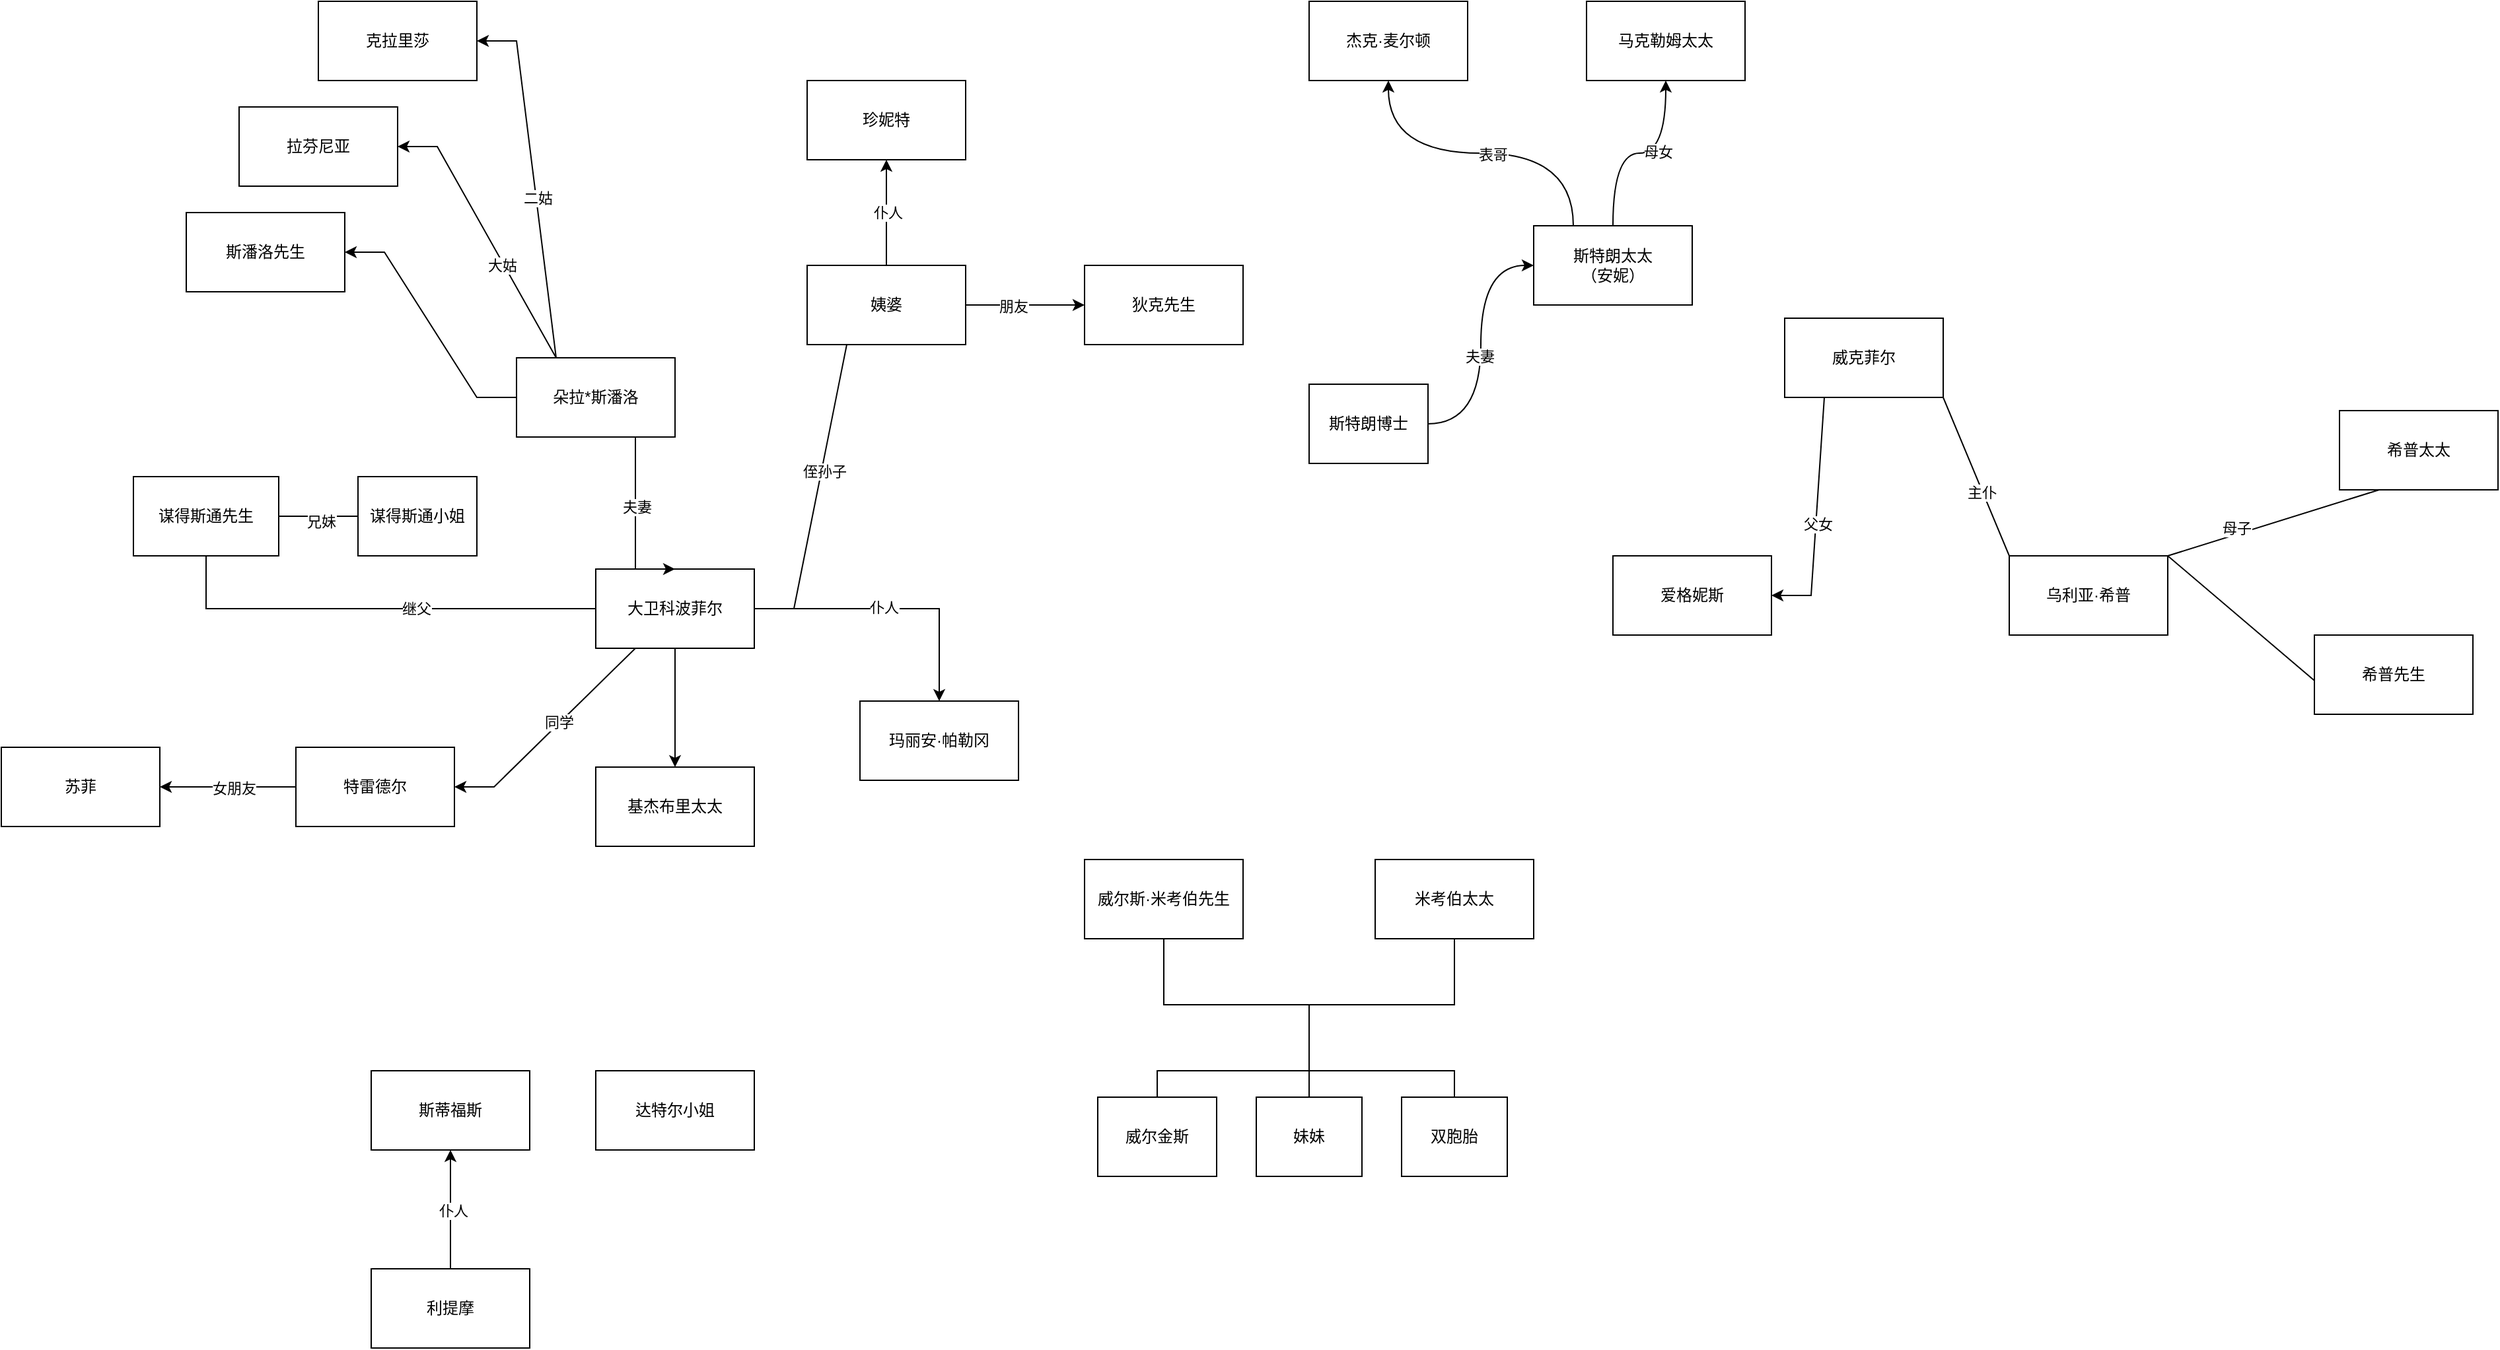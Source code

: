 <mxfile version="24.2.5" type="device">
  <diagram name="第 1 页" id="Z8xbePOuwH0qOTs9bOrb">
    <mxGraphModel dx="2261" dy="2005" grid="1" gridSize="10" guides="1" tooltips="1" connect="1" arrows="1" fold="1" page="1" pageScale="1" pageWidth="827" pageHeight="1169" math="0" shadow="0">
      <root>
        <mxCell id="0" />
        <mxCell id="1" parent="0" />
        <mxCell id="XSbayG7OpXsXjEOxRKaF-1" value="狄克先生" style="rounded=0;whiteSpace=wrap;html=1;" parent="1" vertex="1">
          <mxGeometry x="310" y="160" width="120" height="60" as="geometry" />
        </mxCell>
        <mxCell id="0dc0MasdZcRi3FZvgIY1-10" style="edgeStyle=orthogonalEdgeStyle;rounded=0;orthogonalLoop=1;jettySize=auto;html=1;exitX=1;exitY=0.5;exitDx=0;exitDy=0;entryX=0;entryY=0.5;entryDx=0;entryDy=0;curved=1;" parent="1" source="XSbayG7OpXsXjEOxRKaF-2" target="XSbayG7OpXsXjEOxRKaF-3" edge="1">
          <mxGeometry relative="1" as="geometry" />
        </mxCell>
        <mxCell id="0dc0MasdZcRi3FZvgIY1-11" value="夫妻" style="edgeLabel;html=1;align=center;verticalAlign=middle;resizable=0;points=[];" parent="0dc0MasdZcRi3FZvgIY1-10" vertex="1" connectable="0">
          <mxGeometry x="-0.089" y="1" relative="1" as="geometry">
            <mxPoint as="offset" />
          </mxGeometry>
        </mxCell>
        <mxCell id="XSbayG7OpXsXjEOxRKaF-2" value="斯特朗博士" style="rounded=0;whiteSpace=wrap;html=1;" parent="1" vertex="1">
          <mxGeometry x="480" y="250" width="90" height="60" as="geometry" />
        </mxCell>
        <mxCell id="0dc0MasdZcRi3FZvgIY1-8" style="edgeStyle=orthogonalEdgeStyle;rounded=0;orthogonalLoop=1;jettySize=auto;html=1;entryX=0.5;entryY=1;entryDx=0;entryDy=0;elbow=vertical;curved=1;" parent="1" source="XSbayG7OpXsXjEOxRKaF-3" target="yW3rAU5i0LRifQlfWk68-2" edge="1">
          <mxGeometry relative="1" as="geometry" />
        </mxCell>
        <mxCell id="0dc0MasdZcRi3FZvgIY1-9" value="母女" style="edgeLabel;html=1;align=center;verticalAlign=middle;resizable=0;points=[];" parent="0dc0MasdZcRi3FZvgIY1-8" vertex="1" connectable="0">
          <mxGeometry x="0.187" y="1" relative="1" as="geometry">
            <mxPoint as="offset" />
          </mxGeometry>
        </mxCell>
        <mxCell id="0dc0MasdZcRi3FZvgIY1-12" style="edgeStyle=orthogonalEdgeStyle;rounded=0;orthogonalLoop=1;jettySize=auto;html=1;exitX=0.25;exitY=0;exitDx=0;exitDy=0;entryX=0.5;entryY=1;entryDx=0;entryDy=0;curved=1;" parent="1" source="XSbayG7OpXsXjEOxRKaF-3" target="yW3rAU5i0LRifQlfWk68-1" edge="1">
          <mxGeometry relative="1" as="geometry" />
        </mxCell>
        <mxCell id="0dc0MasdZcRi3FZvgIY1-13" value="表哥" style="edgeLabel;html=1;align=center;verticalAlign=middle;resizable=0;points=[];" parent="0dc0MasdZcRi3FZvgIY1-12" vertex="1" connectable="0">
          <mxGeometry x="-0.072" y="1" relative="1" as="geometry">
            <mxPoint as="offset" />
          </mxGeometry>
        </mxCell>
        <mxCell id="XSbayG7OpXsXjEOxRKaF-3" value="斯特朗太太&lt;div&gt;（安妮）&lt;/div&gt;" style="rounded=0;whiteSpace=wrap;html=1;" parent="1" vertex="1">
          <mxGeometry x="650" y="130" width="120" height="60" as="geometry" />
        </mxCell>
        <mxCell id="yW3rAU5i0LRifQlfWk68-4" style="edgeStyle=entityRelationEdgeStyle;rounded=0;orthogonalLoop=1;jettySize=auto;html=1;exitX=0.5;exitY=1;exitDx=0;exitDy=0;" parent="1" source="XSbayG7OpXsXjEOxRKaF-4" target="yW3rAU5i0LRifQlfWk68-3" edge="1">
          <mxGeometry relative="1" as="geometry" />
        </mxCell>
        <mxCell id="yW3rAU5i0LRifQlfWk68-5" value="同学" style="edgeLabel;html=1;align=center;verticalAlign=middle;resizable=0;points=[];" parent="yW3rAU5i0LRifQlfWk68-4" vertex="1" connectable="0">
          <mxGeometry x="0.049" y="-1" relative="1" as="geometry">
            <mxPoint as="offset" />
          </mxGeometry>
        </mxCell>
        <mxCell id="0dc0MasdZcRi3FZvgIY1-4" value="" style="edgeStyle=orthogonalEdgeStyle;rounded=0;orthogonalLoop=1;jettySize=auto;html=1;" parent="1" source="XSbayG7OpXsXjEOxRKaF-4" target="0dc0MasdZcRi3FZvgIY1-3" edge="1">
          <mxGeometry relative="1" as="geometry" />
        </mxCell>
        <mxCell id="0dc0MasdZcRi3FZvgIY1-5" value="仆人" style="edgeLabel;html=1;align=center;verticalAlign=middle;resizable=0;points=[];" parent="0dc0MasdZcRi3FZvgIY1-4" vertex="1" connectable="0">
          <mxGeometry x="-0.067" y="1" relative="1" as="geometry">
            <mxPoint as="offset" />
          </mxGeometry>
        </mxCell>
        <mxCell id="0dc0MasdZcRi3FZvgIY1-7" value="" style="edgeStyle=orthogonalEdgeStyle;rounded=0;orthogonalLoop=1;jettySize=auto;html=1;" parent="1" source="XSbayG7OpXsXjEOxRKaF-4" target="0dc0MasdZcRi3FZvgIY1-6" edge="1">
          <mxGeometry relative="1" as="geometry" />
        </mxCell>
        <mxCell id="XSbayG7OpXsXjEOxRKaF-4" value="大卫科波菲尔" style="rounded=0;whiteSpace=wrap;html=1;" parent="1" vertex="1">
          <mxGeometry x="-60" y="390" width="120" height="60" as="geometry" />
        </mxCell>
        <mxCell id="XSbayG7OpXsXjEOxRKaF-5" value="爱格妮斯" style="whiteSpace=wrap;html=1;rounded=0;" parent="1" vertex="1">
          <mxGeometry x="710" y="380" width="120" height="60" as="geometry" />
        </mxCell>
        <mxCell id="XSbayG7OpXsXjEOxRKaF-9" value="乌利亚·希普" style="rounded=0;whiteSpace=wrap;html=1;" parent="1" vertex="1">
          <mxGeometry x="1010" y="380" width="120" height="60" as="geometry" />
        </mxCell>
        <mxCell id="XSbayG7OpXsXjEOxRKaF-13" style="edgeStyle=orthogonalEdgeStyle;rounded=0;orthogonalLoop=1;jettySize=auto;html=1;exitX=1;exitY=0.5;exitDx=0;exitDy=0;entryX=0;entryY=0.5;entryDx=0;entryDy=0;endArrow=classic;endFill=1;" parent="1" source="XSbayG7OpXsXjEOxRKaF-12" target="XSbayG7OpXsXjEOxRKaF-1" edge="1">
          <mxGeometry relative="1" as="geometry" />
        </mxCell>
        <mxCell id="XSbayG7OpXsXjEOxRKaF-14" value="朋友" style="edgeLabel;html=1;align=center;verticalAlign=middle;resizable=0;points=[];" parent="XSbayG7OpXsXjEOxRKaF-13" vertex="1" connectable="0">
          <mxGeometry x="-0.208" y="-1" relative="1" as="geometry">
            <mxPoint as="offset" />
          </mxGeometry>
        </mxCell>
        <mxCell id="XSbayG7OpXsXjEOxRKaF-15" style="edgeStyle=entityRelationEdgeStyle;rounded=0;orthogonalLoop=1;jettySize=auto;html=1;exitX=0.5;exitY=1;exitDx=0;exitDy=0;endArrow=none;endFill=0;" parent="1" source="XSbayG7OpXsXjEOxRKaF-12" target="XSbayG7OpXsXjEOxRKaF-4" edge="1">
          <mxGeometry relative="1" as="geometry" />
        </mxCell>
        <mxCell id="XSbayG7OpXsXjEOxRKaF-16" value="侄孙子" style="edgeLabel;html=1;align=center;verticalAlign=middle;resizable=0;points=[];" parent="XSbayG7OpXsXjEOxRKaF-15" vertex="1" connectable="0">
          <mxGeometry x="-0.036" y="2" relative="1" as="geometry">
            <mxPoint as="offset" />
          </mxGeometry>
        </mxCell>
        <mxCell id="ibuebEuQMlBJAYJDP8JV-14" value="" style="edgeStyle=orthogonalEdgeStyle;rounded=0;orthogonalLoop=1;jettySize=auto;html=1;" parent="1" source="XSbayG7OpXsXjEOxRKaF-12" target="ibuebEuQMlBJAYJDP8JV-13" edge="1">
          <mxGeometry relative="1" as="geometry" />
        </mxCell>
        <mxCell id="ibuebEuQMlBJAYJDP8JV-15" value="仆人" style="edgeLabel;html=1;align=center;verticalAlign=middle;resizable=0;points=[];" parent="ibuebEuQMlBJAYJDP8JV-14" vertex="1" connectable="0">
          <mxGeometry y="-1" relative="1" as="geometry">
            <mxPoint as="offset" />
          </mxGeometry>
        </mxCell>
        <mxCell id="XSbayG7OpXsXjEOxRKaF-12" value="姨婆" style="rounded=0;whiteSpace=wrap;html=1;" parent="1" vertex="1">
          <mxGeometry x="100" y="160" width="120" height="60" as="geometry" />
        </mxCell>
        <mxCell id="XSbayG7OpXsXjEOxRKaF-29" style="edgeStyle=entityRelationEdgeStyle;rounded=0;orthogonalLoop=1;jettySize=auto;html=1;exitX=0.75;exitY=1;exitDx=0;exitDy=0;entryX=0.25;entryY=0;entryDx=0;entryDy=0;endArrow=none;endFill=0;" parent="1" source="XSbayG7OpXsXjEOxRKaF-17" target="XSbayG7OpXsXjEOxRKaF-9" edge="1">
          <mxGeometry relative="1" as="geometry" />
        </mxCell>
        <mxCell id="XSbayG7OpXsXjEOxRKaF-30" value="主仆" style="edgeLabel;html=1;align=center;verticalAlign=middle;resizable=0;points=[];" parent="XSbayG7OpXsXjEOxRKaF-29" vertex="1" connectable="0">
          <mxGeometry x="0.131" y="-1" relative="1" as="geometry">
            <mxPoint as="offset" />
          </mxGeometry>
        </mxCell>
        <mxCell id="XSbayG7OpXsXjEOxRKaF-31" style="edgeStyle=entityRelationEdgeStyle;rounded=0;orthogonalLoop=1;jettySize=auto;html=1;exitX=0.5;exitY=1;exitDx=0;exitDy=0;" parent="1" source="XSbayG7OpXsXjEOxRKaF-17" target="XSbayG7OpXsXjEOxRKaF-5" edge="1">
          <mxGeometry relative="1" as="geometry" />
        </mxCell>
        <mxCell id="XSbayG7OpXsXjEOxRKaF-32" value="父女" style="edgeLabel;html=1;align=center;verticalAlign=middle;resizable=0;points=[];" parent="XSbayG7OpXsXjEOxRKaF-31" vertex="1" connectable="0">
          <mxGeometry x="0.2" y="1" relative="1" as="geometry">
            <mxPoint as="offset" />
          </mxGeometry>
        </mxCell>
        <mxCell id="XSbayG7OpXsXjEOxRKaF-17" value="威克菲尔" style="rounded=0;whiteSpace=wrap;html=1;" parent="1" vertex="1">
          <mxGeometry x="840" y="200" width="120" height="60" as="geometry" />
        </mxCell>
        <mxCell id="XSbayG7OpXsXjEOxRKaF-19" style="edgeStyle=entityRelationEdgeStyle;rounded=0;orthogonalLoop=1;jettySize=auto;html=1;exitX=0.5;exitY=1;exitDx=0;exitDy=0;entryX=0.75;entryY=0;entryDx=0;entryDy=0;endArrow=none;endFill=0;" parent="1" source="XSbayG7OpXsXjEOxRKaF-18" target="XSbayG7OpXsXjEOxRKaF-9" edge="1">
          <mxGeometry relative="1" as="geometry" />
        </mxCell>
        <mxCell id="XSbayG7OpXsXjEOxRKaF-20" value="母子" style="edgeLabel;html=1;align=center;verticalAlign=middle;resizable=0;points=[];" parent="XSbayG7OpXsXjEOxRKaF-19" vertex="1" connectable="0">
          <mxGeometry x="0.105" relative="1" as="geometry">
            <mxPoint x="-17" as="offset" />
          </mxGeometry>
        </mxCell>
        <mxCell id="XSbayG7OpXsXjEOxRKaF-18" value="希普太太" style="rounded=0;whiteSpace=wrap;html=1;" parent="1" vertex="1">
          <mxGeometry x="1260" y="270" width="120" height="60" as="geometry" />
        </mxCell>
        <mxCell id="XSbayG7OpXsXjEOxRKaF-22" style="edgeStyle=entityRelationEdgeStyle;rounded=0;orthogonalLoop=1;jettySize=auto;html=1;exitX=0.5;exitY=1;exitDx=0;exitDy=0;entryX=0.75;entryY=0;entryDx=0;entryDy=0;endArrow=none;endFill=0;" parent="1" source="XSbayG7OpXsXjEOxRKaF-21" target="XSbayG7OpXsXjEOxRKaF-9" edge="1">
          <mxGeometry relative="1" as="geometry" />
        </mxCell>
        <mxCell id="XSbayG7OpXsXjEOxRKaF-21" value="希普先生" style="rounded=0;whiteSpace=wrap;html=1;" parent="1" vertex="1">
          <mxGeometry x="1241" y="440" width="120" height="60" as="geometry" />
        </mxCell>
        <mxCell id="XSbayG7OpXsXjEOxRKaF-25" style="edgeStyle=orthogonalEdgeStyle;rounded=0;orthogonalLoop=1;jettySize=auto;html=1;exitX=1;exitY=0.5;exitDx=0;exitDy=0;entryX=0;entryY=0.5;entryDx=0;entryDy=0;endArrow=none;endFill=0;" parent="1" source="XSbayG7OpXsXjEOxRKaF-23" target="XSbayG7OpXsXjEOxRKaF-24" edge="1">
          <mxGeometry relative="1" as="geometry" />
        </mxCell>
        <mxCell id="XSbayG7OpXsXjEOxRKaF-26" value="兄妹" style="edgeLabel;html=1;align=center;verticalAlign=middle;resizable=0;points=[];" parent="XSbayG7OpXsXjEOxRKaF-25" vertex="1" connectable="0">
          <mxGeometry x="0.061" y="-4" relative="1" as="geometry">
            <mxPoint as="offset" />
          </mxGeometry>
        </mxCell>
        <mxCell id="XSbayG7OpXsXjEOxRKaF-27" style="edgeStyle=orthogonalEdgeStyle;rounded=0;orthogonalLoop=1;jettySize=auto;html=1;exitX=0.5;exitY=1;exitDx=0;exitDy=0;entryX=0;entryY=0.5;entryDx=0;entryDy=0;endArrow=none;endFill=0;" parent="1" source="XSbayG7OpXsXjEOxRKaF-23" target="XSbayG7OpXsXjEOxRKaF-4" edge="1">
          <mxGeometry relative="1" as="geometry" />
        </mxCell>
        <mxCell id="XSbayG7OpXsXjEOxRKaF-28" value="继父" style="edgeLabel;html=1;align=center;verticalAlign=middle;resizable=0;points=[];" parent="XSbayG7OpXsXjEOxRKaF-27" vertex="1" connectable="0">
          <mxGeometry x="0.185" relative="1" as="geometry">
            <mxPoint as="offset" />
          </mxGeometry>
        </mxCell>
        <mxCell id="XSbayG7OpXsXjEOxRKaF-23" value="谋得斯通先生" style="rounded=0;whiteSpace=wrap;html=1;" parent="1" vertex="1">
          <mxGeometry x="-410" y="320" width="110" height="60" as="geometry" />
        </mxCell>
        <mxCell id="XSbayG7OpXsXjEOxRKaF-24" value="谋得斯通小姐" style="rounded=0;whiteSpace=wrap;html=1;" parent="1" vertex="1">
          <mxGeometry x="-240" y="320" width="90" height="60" as="geometry" />
        </mxCell>
        <mxCell id="XSbayG7OpXsXjEOxRKaF-45" value="" style="group" parent="1" vertex="1" connectable="0">
          <mxGeometry x="310" y="610" width="340" height="240" as="geometry" />
        </mxCell>
        <mxCell id="XSbayG7OpXsXjEOxRKaF-42" style="edgeStyle=orthogonalEdgeStyle;rounded=0;orthogonalLoop=1;jettySize=auto;html=1;exitX=0.5;exitY=1;exitDx=0;exitDy=0;entryX=0.5;entryY=1;entryDx=0;entryDy=0;endArrow=none;endFill=0;" parent="XSbayG7OpXsXjEOxRKaF-45" source="XSbayG7OpXsXjEOxRKaF-33" target="XSbayG7OpXsXjEOxRKaF-34" edge="1">
          <mxGeometry relative="1" as="geometry">
            <Array as="points">
              <mxPoint x="60" y="110" />
              <mxPoint x="280" y="110" />
            </Array>
          </mxGeometry>
        </mxCell>
        <mxCell id="XSbayG7OpXsXjEOxRKaF-33" value="威尔斯·米考伯先生" style="rounded=0;whiteSpace=wrap;html=1;" parent="XSbayG7OpXsXjEOxRKaF-45" vertex="1">
          <mxGeometry width="120" height="60" as="geometry" />
        </mxCell>
        <mxCell id="XSbayG7OpXsXjEOxRKaF-34" value="米考伯太太" style="rounded=0;whiteSpace=wrap;html=1;" parent="XSbayG7OpXsXjEOxRKaF-45" vertex="1">
          <mxGeometry x="220" width="120" height="60" as="geometry" />
        </mxCell>
        <mxCell id="XSbayG7OpXsXjEOxRKaF-43" style="edgeStyle=orthogonalEdgeStyle;rounded=0;orthogonalLoop=1;jettySize=auto;html=1;exitX=0.5;exitY=0;exitDx=0;exitDy=0;entryX=0.5;entryY=0;entryDx=0;entryDy=0;endArrow=none;endFill=0;" parent="XSbayG7OpXsXjEOxRKaF-45" source="XSbayG7OpXsXjEOxRKaF-35" target="XSbayG7OpXsXjEOxRKaF-40" edge="1">
          <mxGeometry relative="1" as="geometry" />
        </mxCell>
        <mxCell id="XSbayG7OpXsXjEOxRKaF-35" value="威尔金斯" style="rounded=0;whiteSpace=wrap;html=1;" parent="XSbayG7OpXsXjEOxRKaF-45" vertex="1">
          <mxGeometry x="10" y="180" width="90" height="60" as="geometry" />
        </mxCell>
        <mxCell id="XSbayG7OpXsXjEOxRKaF-44" style="edgeStyle=orthogonalEdgeStyle;rounded=0;orthogonalLoop=1;jettySize=auto;html=1;exitX=0.5;exitY=0;exitDx=0;exitDy=0;endArrow=none;endFill=0;" parent="XSbayG7OpXsXjEOxRKaF-45" source="XSbayG7OpXsXjEOxRKaF-39" edge="1">
          <mxGeometry relative="1" as="geometry">
            <mxPoint x="170" y="110" as="targetPoint" />
          </mxGeometry>
        </mxCell>
        <mxCell id="XSbayG7OpXsXjEOxRKaF-39" value="妹妹" style="rounded=0;whiteSpace=wrap;html=1;" parent="XSbayG7OpXsXjEOxRKaF-45" vertex="1">
          <mxGeometry x="130" y="180" width="80" height="60" as="geometry" />
        </mxCell>
        <mxCell id="XSbayG7OpXsXjEOxRKaF-40" value="双胞胎" style="rounded=0;whiteSpace=wrap;html=1;" parent="XSbayG7OpXsXjEOxRKaF-45" vertex="1">
          <mxGeometry x="240" y="180" width="80" height="60" as="geometry" />
        </mxCell>
        <mxCell id="yW3rAU5i0LRifQlfWk68-1" value="杰克·麦尔顿" style="rounded=0;whiteSpace=wrap;html=1;" parent="1" vertex="1">
          <mxGeometry x="480" y="-40" width="120" height="60" as="geometry" />
        </mxCell>
        <mxCell id="yW3rAU5i0LRifQlfWk68-2" value="马克勒姆太太" style="rounded=0;whiteSpace=wrap;html=1;" parent="1" vertex="1">
          <mxGeometry x="690" y="-40" width="120" height="60" as="geometry" />
        </mxCell>
        <mxCell id="ibuebEuQMlBJAYJDP8JV-11" value="" style="edgeStyle=orthogonalEdgeStyle;rounded=0;orthogonalLoop=1;jettySize=auto;html=1;" parent="1" source="yW3rAU5i0LRifQlfWk68-3" target="ibuebEuQMlBJAYJDP8JV-10" edge="1">
          <mxGeometry relative="1" as="geometry" />
        </mxCell>
        <mxCell id="ibuebEuQMlBJAYJDP8JV-12" value="女朋友" style="edgeLabel;html=1;align=center;verticalAlign=middle;resizable=0;points=[];" parent="ibuebEuQMlBJAYJDP8JV-11" vertex="1" connectable="0">
          <mxGeometry x="-0.075" y="1" relative="1" as="geometry">
            <mxPoint as="offset" />
          </mxGeometry>
        </mxCell>
        <mxCell id="yW3rAU5i0LRifQlfWk68-3" value="特雷德尔" style="rounded=0;whiteSpace=wrap;html=1;" parent="1" vertex="1">
          <mxGeometry x="-287" y="525" width="120" height="60" as="geometry" />
        </mxCell>
        <mxCell id="ibuebEuQMlBJAYJDP8JV-4" style="edgeStyle=entityRelationEdgeStyle;rounded=0;orthogonalLoop=1;jettySize=auto;html=1;exitX=0.5;exitY=0;exitDx=0;exitDy=0;entryX=1;entryY=0.5;entryDx=0;entryDy=0;" parent="1" source="ibuebEuQMlBJAYJDP8JV-1" target="ibuebEuQMlBJAYJDP8JV-2" edge="1">
          <mxGeometry relative="1" as="geometry" />
        </mxCell>
        <mxCell id="ibuebEuQMlBJAYJDP8JV-5" value="大姑" style="edgeLabel;html=1;align=center;verticalAlign=middle;resizable=0;points=[];" parent="ibuebEuQMlBJAYJDP8JV-4" vertex="1" connectable="0">
          <mxGeometry x="-0.086" y="1" relative="1" as="geometry">
            <mxPoint as="offset" />
          </mxGeometry>
        </mxCell>
        <mxCell id="ibuebEuQMlBJAYJDP8JV-6" style="edgeStyle=entityRelationEdgeStyle;rounded=0;orthogonalLoop=1;jettySize=auto;html=1;exitX=0.5;exitY=0;exitDx=0;exitDy=0;entryX=1;entryY=0.5;entryDx=0;entryDy=0;" parent="1" source="ibuebEuQMlBJAYJDP8JV-1" target="ibuebEuQMlBJAYJDP8JV-3" edge="1">
          <mxGeometry relative="1" as="geometry" />
        </mxCell>
        <mxCell id="ibuebEuQMlBJAYJDP8JV-7" value="二姑" style="edgeLabel;html=1;align=center;verticalAlign=middle;resizable=0;points=[];" parent="ibuebEuQMlBJAYJDP8JV-6" vertex="1" connectable="0">
          <mxGeometry x="0.011" y="-1" relative="1" as="geometry">
            <mxPoint as="offset" />
          </mxGeometry>
        </mxCell>
        <mxCell id="ibuebEuQMlBJAYJDP8JV-9" value="" style="edgeStyle=entityRelationEdgeStyle;rounded=0;orthogonalLoop=1;jettySize=auto;html=1;" parent="1" source="ibuebEuQMlBJAYJDP8JV-1" target="ibuebEuQMlBJAYJDP8JV-8" edge="1">
          <mxGeometry relative="1" as="geometry" />
        </mxCell>
        <mxCell id="0dc0MasdZcRi3FZvgIY1-1" style="edgeStyle=entityRelationEdgeStyle;rounded=0;orthogonalLoop=1;jettySize=auto;html=1;exitX=0.5;exitY=1;exitDx=0;exitDy=0;entryX=0.5;entryY=0;entryDx=0;entryDy=0;" parent="1" source="ibuebEuQMlBJAYJDP8JV-1" target="XSbayG7OpXsXjEOxRKaF-4" edge="1">
          <mxGeometry relative="1" as="geometry" />
        </mxCell>
        <mxCell id="0dc0MasdZcRi3FZvgIY1-2" value="夫妻" style="edgeLabel;html=1;align=center;verticalAlign=middle;resizable=0;points=[];" parent="0dc0MasdZcRi3FZvgIY1-1" vertex="1" connectable="0">
          <mxGeometry x="0.04" y="1" relative="1" as="geometry">
            <mxPoint as="offset" />
          </mxGeometry>
        </mxCell>
        <mxCell id="ibuebEuQMlBJAYJDP8JV-1" value="朵拉*斯潘洛" style="rounded=0;whiteSpace=wrap;html=1;" parent="1" vertex="1">
          <mxGeometry x="-120" y="230" width="120" height="60" as="geometry" />
        </mxCell>
        <mxCell id="ibuebEuQMlBJAYJDP8JV-2" value="拉芬尼亚" style="rounded=0;whiteSpace=wrap;html=1;" parent="1" vertex="1">
          <mxGeometry x="-330" y="40" width="120" height="60" as="geometry" />
        </mxCell>
        <mxCell id="ibuebEuQMlBJAYJDP8JV-3" value="克拉里莎" style="rounded=0;whiteSpace=wrap;html=1;" parent="1" vertex="1">
          <mxGeometry x="-270" y="-40" width="120" height="60" as="geometry" />
        </mxCell>
        <mxCell id="ibuebEuQMlBJAYJDP8JV-8" value="斯潘洛先生" style="rounded=0;whiteSpace=wrap;html=1;" parent="1" vertex="1">
          <mxGeometry x="-370" y="120" width="120" height="60" as="geometry" />
        </mxCell>
        <mxCell id="ibuebEuQMlBJAYJDP8JV-10" value="苏菲" style="rounded=0;whiteSpace=wrap;html=1;" parent="1" vertex="1">
          <mxGeometry x="-510" y="525" width="120" height="60" as="geometry" />
        </mxCell>
        <mxCell id="ibuebEuQMlBJAYJDP8JV-13" value="珍妮特" style="rounded=0;whiteSpace=wrap;html=1;" parent="1" vertex="1">
          <mxGeometry x="100" y="20" width="120" height="60" as="geometry" />
        </mxCell>
        <mxCell id="0dc0MasdZcRi3FZvgIY1-3" value="玛丽安·帕勒冈" style="rounded=0;whiteSpace=wrap;html=1;" parent="1" vertex="1">
          <mxGeometry x="140" y="490" width="120" height="60" as="geometry" />
        </mxCell>
        <mxCell id="0dc0MasdZcRi3FZvgIY1-6" value="基杰布里太太" style="rounded=0;whiteSpace=wrap;html=1;" parent="1" vertex="1">
          <mxGeometry x="-60" y="540" width="120" height="60" as="geometry" />
        </mxCell>
        <mxCell id="Ja1oWCYbRHSPJbJwjMhm-1" value="斯蒂福斯" style="rounded=0;whiteSpace=wrap;html=1;" vertex="1" parent="1">
          <mxGeometry x="-230" y="770" width="120" height="60" as="geometry" />
        </mxCell>
        <mxCell id="Ja1oWCYbRHSPJbJwjMhm-2" value="达特尔小姐" style="rounded=0;whiteSpace=wrap;html=1;" vertex="1" parent="1">
          <mxGeometry x="-60" y="770" width="120" height="60" as="geometry" />
        </mxCell>
        <mxCell id="Ja1oWCYbRHSPJbJwjMhm-4" style="edgeStyle=orthogonalEdgeStyle;rounded=0;orthogonalLoop=1;jettySize=auto;html=1;exitX=0.5;exitY=0;exitDx=0;exitDy=0;entryX=0.5;entryY=1;entryDx=0;entryDy=0;" edge="1" parent="1" source="Ja1oWCYbRHSPJbJwjMhm-3" target="Ja1oWCYbRHSPJbJwjMhm-1">
          <mxGeometry relative="1" as="geometry" />
        </mxCell>
        <mxCell id="Ja1oWCYbRHSPJbJwjMhm-5" value="仆人" style="edgeLabel;html=1;align=center;verticalAlign=middle;resizable=0;points=[];" vertex="1" connectable="0" parent="Ja1oWCYbRHSPJbJwjMhm-4">
          <mxGeometry x="-0.025" y="-2" relative="1" as="geometry">
            <mxPoint as="offset" />
          </mxGeometry>
        </mxCell>
        <mxCell id="Ja1oWCYbRHSPJbJwjMhm-3" value="利提摩" style="rounded=0;whiteSpace=wrap;html=1;" vertex="1" parent="1">
          <mxGeometry x="-230" y="920" width="120" height="60" as="geometry" />
        </mxCell>
      </root>
    </mxGraphModel>
  </diagram>
</mxfile>
